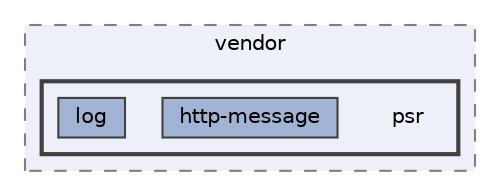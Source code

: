 digraph "plugins/learndash-certificate-builder/vendor/psr"
{
 // LATEX_PDF_SIZE
  bgcolor="transparent";
  edge [fontname=Helvetica,fontsize=10,labelfontname=Helvetica,labelfontsize=10];
  node [fontname=Helvetica,fontsize=10,shape=box,height=0.2,width=0.4];
  compound=true
  subgraph clusterdir_c471799f998ba8e2c1edfdfce456ff17 {
    graph [ bgcolor="#edf0f7", pencolor="grey50", label="vendor", fontname=Helvetica,fontsize=10 style="filled,dashed", URL="dir_c471799f998ba8e2c1edfdfce456ff17.html",tooltip=""]
  subgraph clusterdir_eb14d45b3faedecee4ec3062b013d106 {
    graph [ bgcolor="#edf0f7", pencolor="grey25", label="", fontname=Helvetica,fontsize=10 style="filled,bold", URL="dir_eb14d45b3faedecee4ec3062b013d106.html",tooltip=""]
    dir_eb14d45b3faedecee4ec3062b013d106 [shape=plaintext, label="psr"];
  dir_83800be3c17a721025c9570ace989383 [label="http-message", fillcolor="#a2b4d6", color="grey25", style="filled", URL="dir_83800be3c17a721025c9570ace989383.html",tooltip=""];
  dir_875912ecf1363e507ed0a433cd234f54 [label="log", fillcolor="#a2b4d6", color="grey25", style="filled", URL="dir_875912ecf1363e507ed0a433cd234f54.html",tooltip=""];
  }
  }
}

